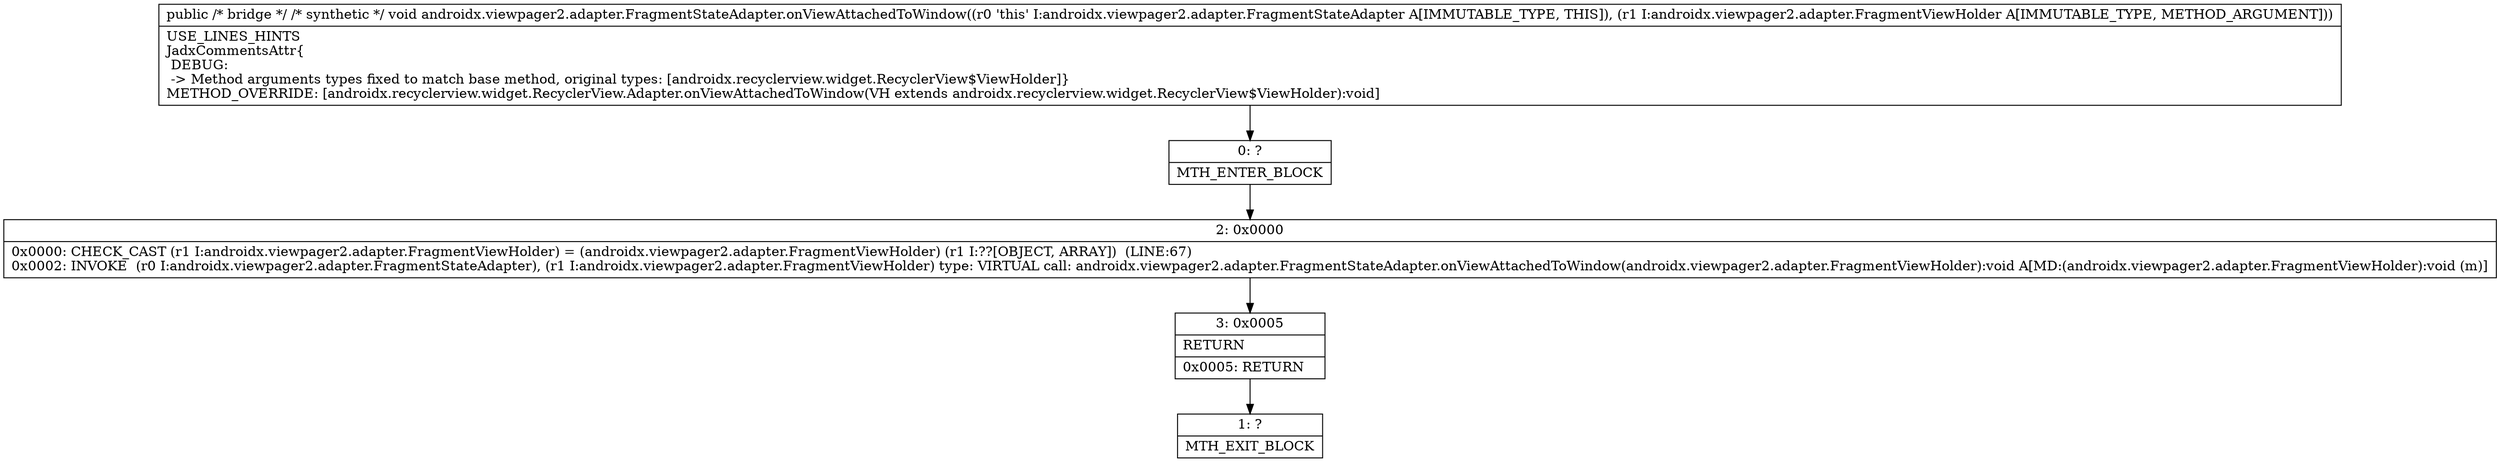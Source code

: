 digraph "CFG forandroidx.viewpager2.adapter.FragmentStateAdapter.onViewAttachedToWindow(Landroidx\/recyclerview\/widget\/RecyclerView$ViewHolder;)V" {
Node_0 [shape=record,label="{0\:\ ?|MTH_ENTER_BLOCK\l}"];
Node_2 [shape=record,label="{2\:\ 0x0000|0x0000: CHECK_CAST (r1 I:androidx.viewpager2.adapter.FragmentViewHolder) = (androidx.viewpager2.adapter.FragmentViewHolder) (r1 I:??[OBJECT, ARRAY])  (LINE:67)\l0x0002: INVOKE  (r0 I:androidx.viewpager2.adapter.FragmentStateAdapter), (r1 I:androidx.viewpager2.adapter.FragmentViewHolder) type: VIRTUAL call: androidx.viewpager2.adapter.FragmentStateAdapter.onViewAttachedToWindow(androidx.viewpager2.adapter.FragmentViewHolder):void A[MD:(androidx.viewpager2.adapter.FragmentViewHolder):void (m)]\l}"];
Node_3 [shape=record,label="{3\:\ 0x0005|RETURN\l|0x0005: RETURN   \l}"];
Node_1 [shape=record,label="{1\:\ ?|MTH_EXIT_BLOCK\l}"];
MethodNode[shape=record,label="{public \/* bridge *\/ \/* synthetic *\/ void androidx.viewpager2.adapter.FragmentStateAdapter.onViewAttachedToWindow((r0 'this' I:androidx.viewpager2.adapter.FragmentStateAdapter A[IMMUTABLE_TYPE, THIS]), (r1 I:androidx.viewpager2.adapter.FragmentViewHolder A[IMMUTABLE_TYPE, METHOD_ARGUMENT]))  | USE_LINES_HINTS\lJadxCommentsAttr\{\l DEBUG: \l \-\> Method arguments types fixed to match base method, original types: [androidx.recyclerview.widget.RecyclerView$ViewHolder]\}\lMETHOD_OVERRIDE: [androidx.recyclerview.widget.RecyclerView.Adapter.onViewAttachedToWindow(VH extends androidx.recyclerview.widget.RecyclerView$ViewHolder):void]\l}"];
MethodNode -> Node_0;Node_0 -> Node_2;
Node_2 -> Node_3;
Node_3 -> Node_1;
}

